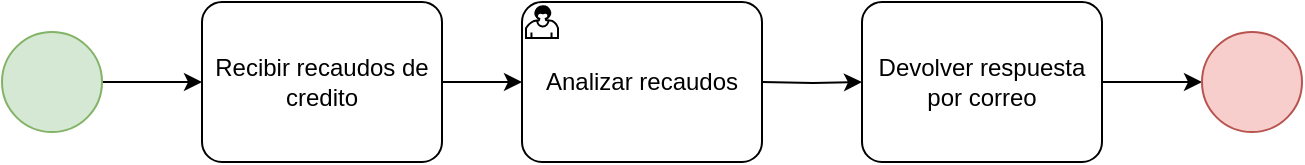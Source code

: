 <mxfile version="14.9.6" type="device"><diagram id="g39MyiOi45ryxIorjr-J" name="Página-1"><mxGraphModel dx="946" dy="631" grid="1" gridSize="10" guides="1" tooltips="1" connect="1" arrows="1" fold="1" page="1" pageScale="1" pageWidth="827" pageHeight="1169" math="0" shadow="0"><root><mxCell id="0"/><mxCell id="1" parent="0"/><mxCell id="yNhQZyM17J1o7Oyb7OOe-1" style="edgeStyle=orthogonalEdgeStyle;rounded=0;orthogonalLoop=1;jettySize=auto;html=1;" edge="1" parent="1" source="yNhQZyM17J1o7Oyb7OOe-2" target="yNhQZyM17J1o7Oyb7OOe-4"><mxGeometry relative="1" as="geometry"/></mxCell><mxCell id="yNhQZyM17J1o7Oyb7OOe-2" value="" style="points=[[0.145,0.145,0],[0.5,0,0],[0.855,0.145,0],[1,0.5,0],[0.855,0.855,0],[0.5,1,0],[0.145,0.855,0],[0,0.5,0]];shape=mxgraph.bpmn.event;html=1;verticalLabelPosition=bottom;labelBackgroundColor=#ffffff;verticalAlign=top;align=center;perimeter=ellipsePerimeter;outlineConnect=0;aspect=fixed;outline=standard;symbol=general;fillColor=#d5e8d4;strokeColor=#82b366;" vertex="1" parent="1"><mxGeometry x="70" y="240" width="50" height="50" as="geometry"/></mxCell><mxCell id="yNhQZyM17J1o7Oyb7OOe-3" style="edgeStyle=orthogonalEdgeStyle;rounded=0;orthogonalLoop=1;jettySize=auto;html=1;" edge="1" parent="1" source="yNhQZyM17J1o7Oyb7OOe-4"><mxGeometry relative="1" as="geometry"><mxPoint x="330" y="265" as="targetPoint"/></mxGeometry></mxCell><mxCell id="yNhQZyM17J1o7Oyb7OOe-4" value="Recibir recaudos de credito" style="points=[[0.25,0,0],[0.5,0,0],[0.75,0,0],[1,0.25,0],[1,0.5,0],[1,0.75,0],[0.75,1,0],[0.5,1,0],[0.25,1,0],[0,0.75,0],[0,0.5,0],[0,0.25,0]];shape=mxgraph.bpmn.task;whiteSpace=wrap;rectStyle=rounded;size=10;taskMarker=abstract;" vertex="1" parent="1"><mxGeometry x="170" y="225" width="120" height="80" as="geometry"/></mxCell><mxCell id="yNhQZyM17J1o7Oyb7OOe-5" style="edgeStyle=orthogonalEdgeStyle;rounded=0;orthogonalLoop=1;jettySize=auto;html=1;entryX=0;entryY=0.5;entryDx=0;entryDy=0;entryPerimeter=0;" edge="1" parent="1" target="yNhQZyM17J1o7Oyb7OOe-8"><mxGeometry relative="1" as="geometry"><mxPoint x="450" y="265" as="sourcePoint"/></mxGeometry></mxCell><mxCell id="yNhQZyM17J1o7Oyb7OOe-7" style="edgeStyle=orthogonalEdgeStyle;rounded=0;orthogonalLoop=1;jettySize=auto;html=1;exitX=1;exitY=0.5;exitDx=0;exitDy=0;exitPerimeter=0;" edge="1" parent="1" source="yNhQZyM17J1o7Oyb7OOe-8" target="yNhQZyM17J1o7Oyb7OOe-9"><mxGeometry relative="1" as="geometry"/></mxCell><mxCell id="yNhQZyM17J1o7Oyb7OOe-8" value="Devolver respuesta por correo" style="points=[[0.25,0,0],[0.5,0,0],[0.75,0,0],[1,0.25,0],[1,0.5,0],[1,0.75,0],[0.75,1,0],[0.5,1,0],[0.25,1,0],[0,0.75,0],[0,0.5,0],[0,0.25,0]];shape=mxgraph.bpmn.task;whiteSpace=wrap;rectStyle=rounded;size=10;taskMarker=abstract;" vertex="1" parent="1"><mxGeometry x="500" y="225" width="120" height="80" as="geometry"/></mxCell><mxCell id="yNhQZyM17J1o7Oyb7OOe-9" value="" style="points=[[0.145,0.145,0],[0.5,0,0],[0.855,0.145,0],[1,0.5,0],[0.855,0.855,0],[0.5,1,0],[0.145,0.855,0],[0,0.5,0]];shape=mxgraph.bpmn.event;html=1;verticalLabelPosition=bottom;labelBackgroundColor=#ffffff;verticalAlign=top;align=center;perimeter=ellipsePerimeter;outlineConnect=0;aspect=fixed;outline=standard;symbol=general;fillColor=#f8cecc;strokeColor=#b85450;" vertex="1" parent="1"><mxGeometry x="670" y="240" width="50" height="50" as="geometry"/></mxCell><mxCell id="yNhQZyM17J1o7Oyb7OOe-10" value="Analizar recaudos" style="points=[[0.25,0,0],[0.5,0,0],[0.75,0,0],[1,0.25,0],[1,0.5,0],[1,0.75,0],[0.75,1,0],[0.5,1,0],[0.25,1,0],[0,0.75,0],[0,0.5,0],[0,0.25,0]];shape=mxgraph.bpmn.task;whiteSpace=wrap;rectStyle=rounded;size=10;taskMarker=user;" vertex="1" parent="1"><mxGeometry x="330" y="225" width="120" height="80" as="geometry"/></mxCell></root></mxGraphModel></diagram></mxfile>